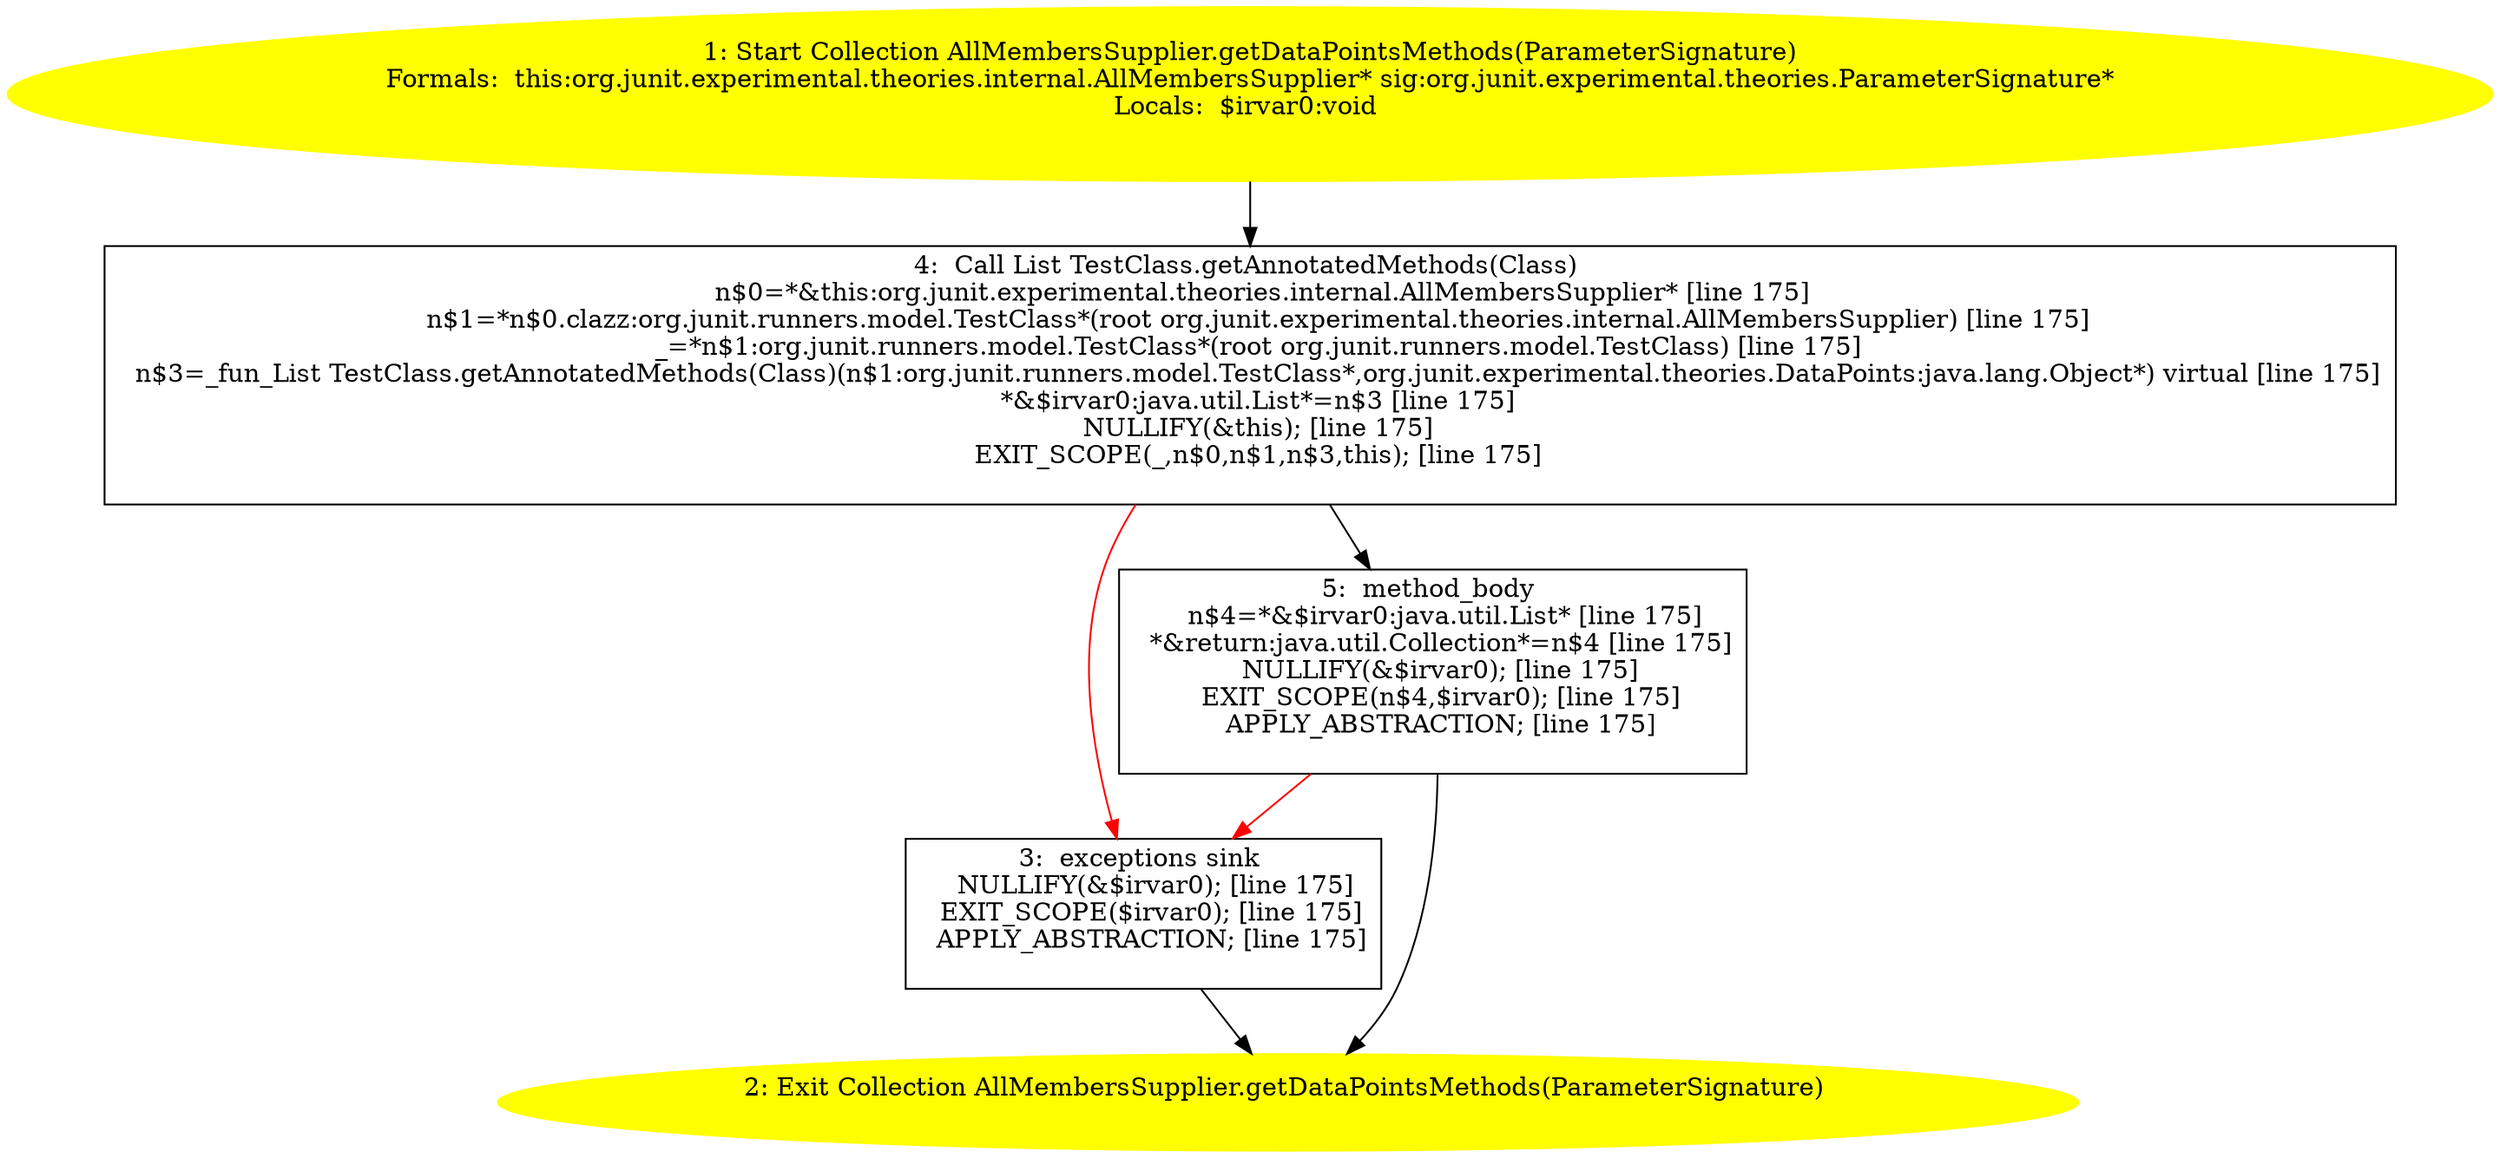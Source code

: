/* @generated */
digraph cfg {
"org.junit.experimental.theories.internal.AllMembersSupplier.getDataPointsMethods(org.junit.experimen.3f207b84541ed1d86edf679f89ab92df_1" [label="1: Start Collection AllMembersSupplier.getDataPointsMethods(ParameterSignature)\nFormals:  this:org.junit.experimental.theories.internal.AllMembersSupplier* sig:org.junit.experimental.theories.ParameterSignature*\nLocals:  $irvar0:void \n  " color=yellow style=filled]
	

	 "org.junit.experimental.theories.internal.AllMembersSupplier.getDataPointsMethods(org.junit.experimen.3f207b84541ed1d86edf679f89ab92df_1" -> "org.junit.experimental.theories.internal.AllMembersSupplier.getDataPointsMethods(org.junit.experimen.3f207b84541ed1d86edf679f89ab92df_4" ;
"org.junit.experimental.theories.internal.AllMembersSupplier.getDataPointsMethods(org.junit.experimen.3f207b84541ed1d86edf679f89ab92df_2" [label="2: Exit Collection AllMembersSupplier.getDataPointsMethods(ParameterSignature) \n  " color=yellow style=filled]
	

"org.junit.experimental.theories.internal.AllMembersSupplier.getDataPointsMethods(org.junit.experimen.3f207b84541ed1d86edf679f89ab92df_3" [label="3:  exceptions sink \n   NULLIFY(&$irvar0); [line 175]\n  EXIT_SCOPE($irvar0); [line 175]\n  APPLY_ABSTRACTION; [line 175]\n " shape="box"]
	

	 "org.junit.experimental.theories.internal.AllMembersSupplier.getDataPointsMethods(org.junit.experimen.3f207b84541ed1d86edf679f89ab92df_3" -> "org.junit.experimental.theories.internal.AllMembersSupplier.getDataPointsMethods(org.junit.experimen.3f207b84541ed1d86edf679f89ab92df_2" ;
"org.junit.experimental.theories.internal.AllMembersSupplier.getDataPointsMethods(org.junit.experimen.3f207b84541ed1d86edf679f89ab92df_4" [label="4:  Call List TestClass.getAnnotatedMethods(Class) \n   n$0=*&this:org.junit.experimental.theories.internal.AllMembersSupplier* [line 175]\n  n$1=*n$0.clazz:org.junit.runners.model.TestClass*(root org.junit.experimental.theories.internal.AllMembersSupplier) [line 175]\n  _=*n$1:org.junit.runners.model.TestClass*(root org.junit.runners.model.TestClass) [line 175]\n  n$3=_fun_List TestClass.getAnnotatedMethods(Class)(n$1:org.junit.runners.model.TestClass*,org.junit.experimental.theories.DataPoints:java.lang.Object*) virtual [line 175]\n  *&$irvar0:java.util.List*=n$3 [line 175]\n  NULLIFY(&this); [line 175]\n  EXIT_SCOPE(_,n$0,n$1,n$3,this); [line 175]\n " shape="box"]
	

	 "org.junit.experimental.theories.internal.AllMembersSupplier.getDataPointsMethods(org.junit.experimen.3f207b84541ed1d86edf679f89ab92df_4" -> "org.junit.experimental.theories.internal.AllMembersSupplier.getDataPointsMethods(org.junit.experimen.3f207b84541ed1d86edf679f89ab92df_5" ;
	 "org.junit.experimental.theories.internal.AllMembersSupplier.getDataPointsMethods(org.junit.experimen.3f207b84541ed1d86edf679f89ab92df_4" -> "org.junit.experimental.theories.internal.AllMembersSupplier.getDataPointsMethods(org.junit.experimen.3f207b84541ed1d86edf679f89ab92df_3" [color="red" ];
"org.junit.experimental.theories.internal.AllMembersSupplier.getDataPointsMethods(org.junit.experimen.3f207b84541ed1d86edf679f89ab92df_5" [label="5:  method_body \n   n$4=*&$irvar0:java.util.List* [line 175]\n  *&return:java.util.Collection*=n$4 [line 175]\n  NULLIFY(&$irvar0); [line 175]\n  EXIT_SCOPE(n$4,$irvar0); [line 175]\n  APPLY_ABSTRACTION; [line 175]\n " shape="box"]
	

	 "org.junit.experimental.theories.internal.AllMembersSupplier.getDataPointsMethods(org.junit.experimen.3f207b84541ed1d86edf679f89ab92df_5" -> "org.junit.experimental.theories.internal.AllMembersSupplier.getDataPointsMethods(org.junit.experimen.3f207b84541ed1d86edf679f89ab92df_2" ;
	 "org.junit.experimental.theories.internal.AllMembersSupplier.getDataPointsMethods(org.junit.experimen.3f207b84541ed1d86edf679f89ab92df_5" -> "org.junit.experimental.theories.internal.AllMembersSupplier.getDataPointsMethods(org.junit.experimen.3f207b84541ed1d86edf679f89ab92df_3" [color="red" ];
}
